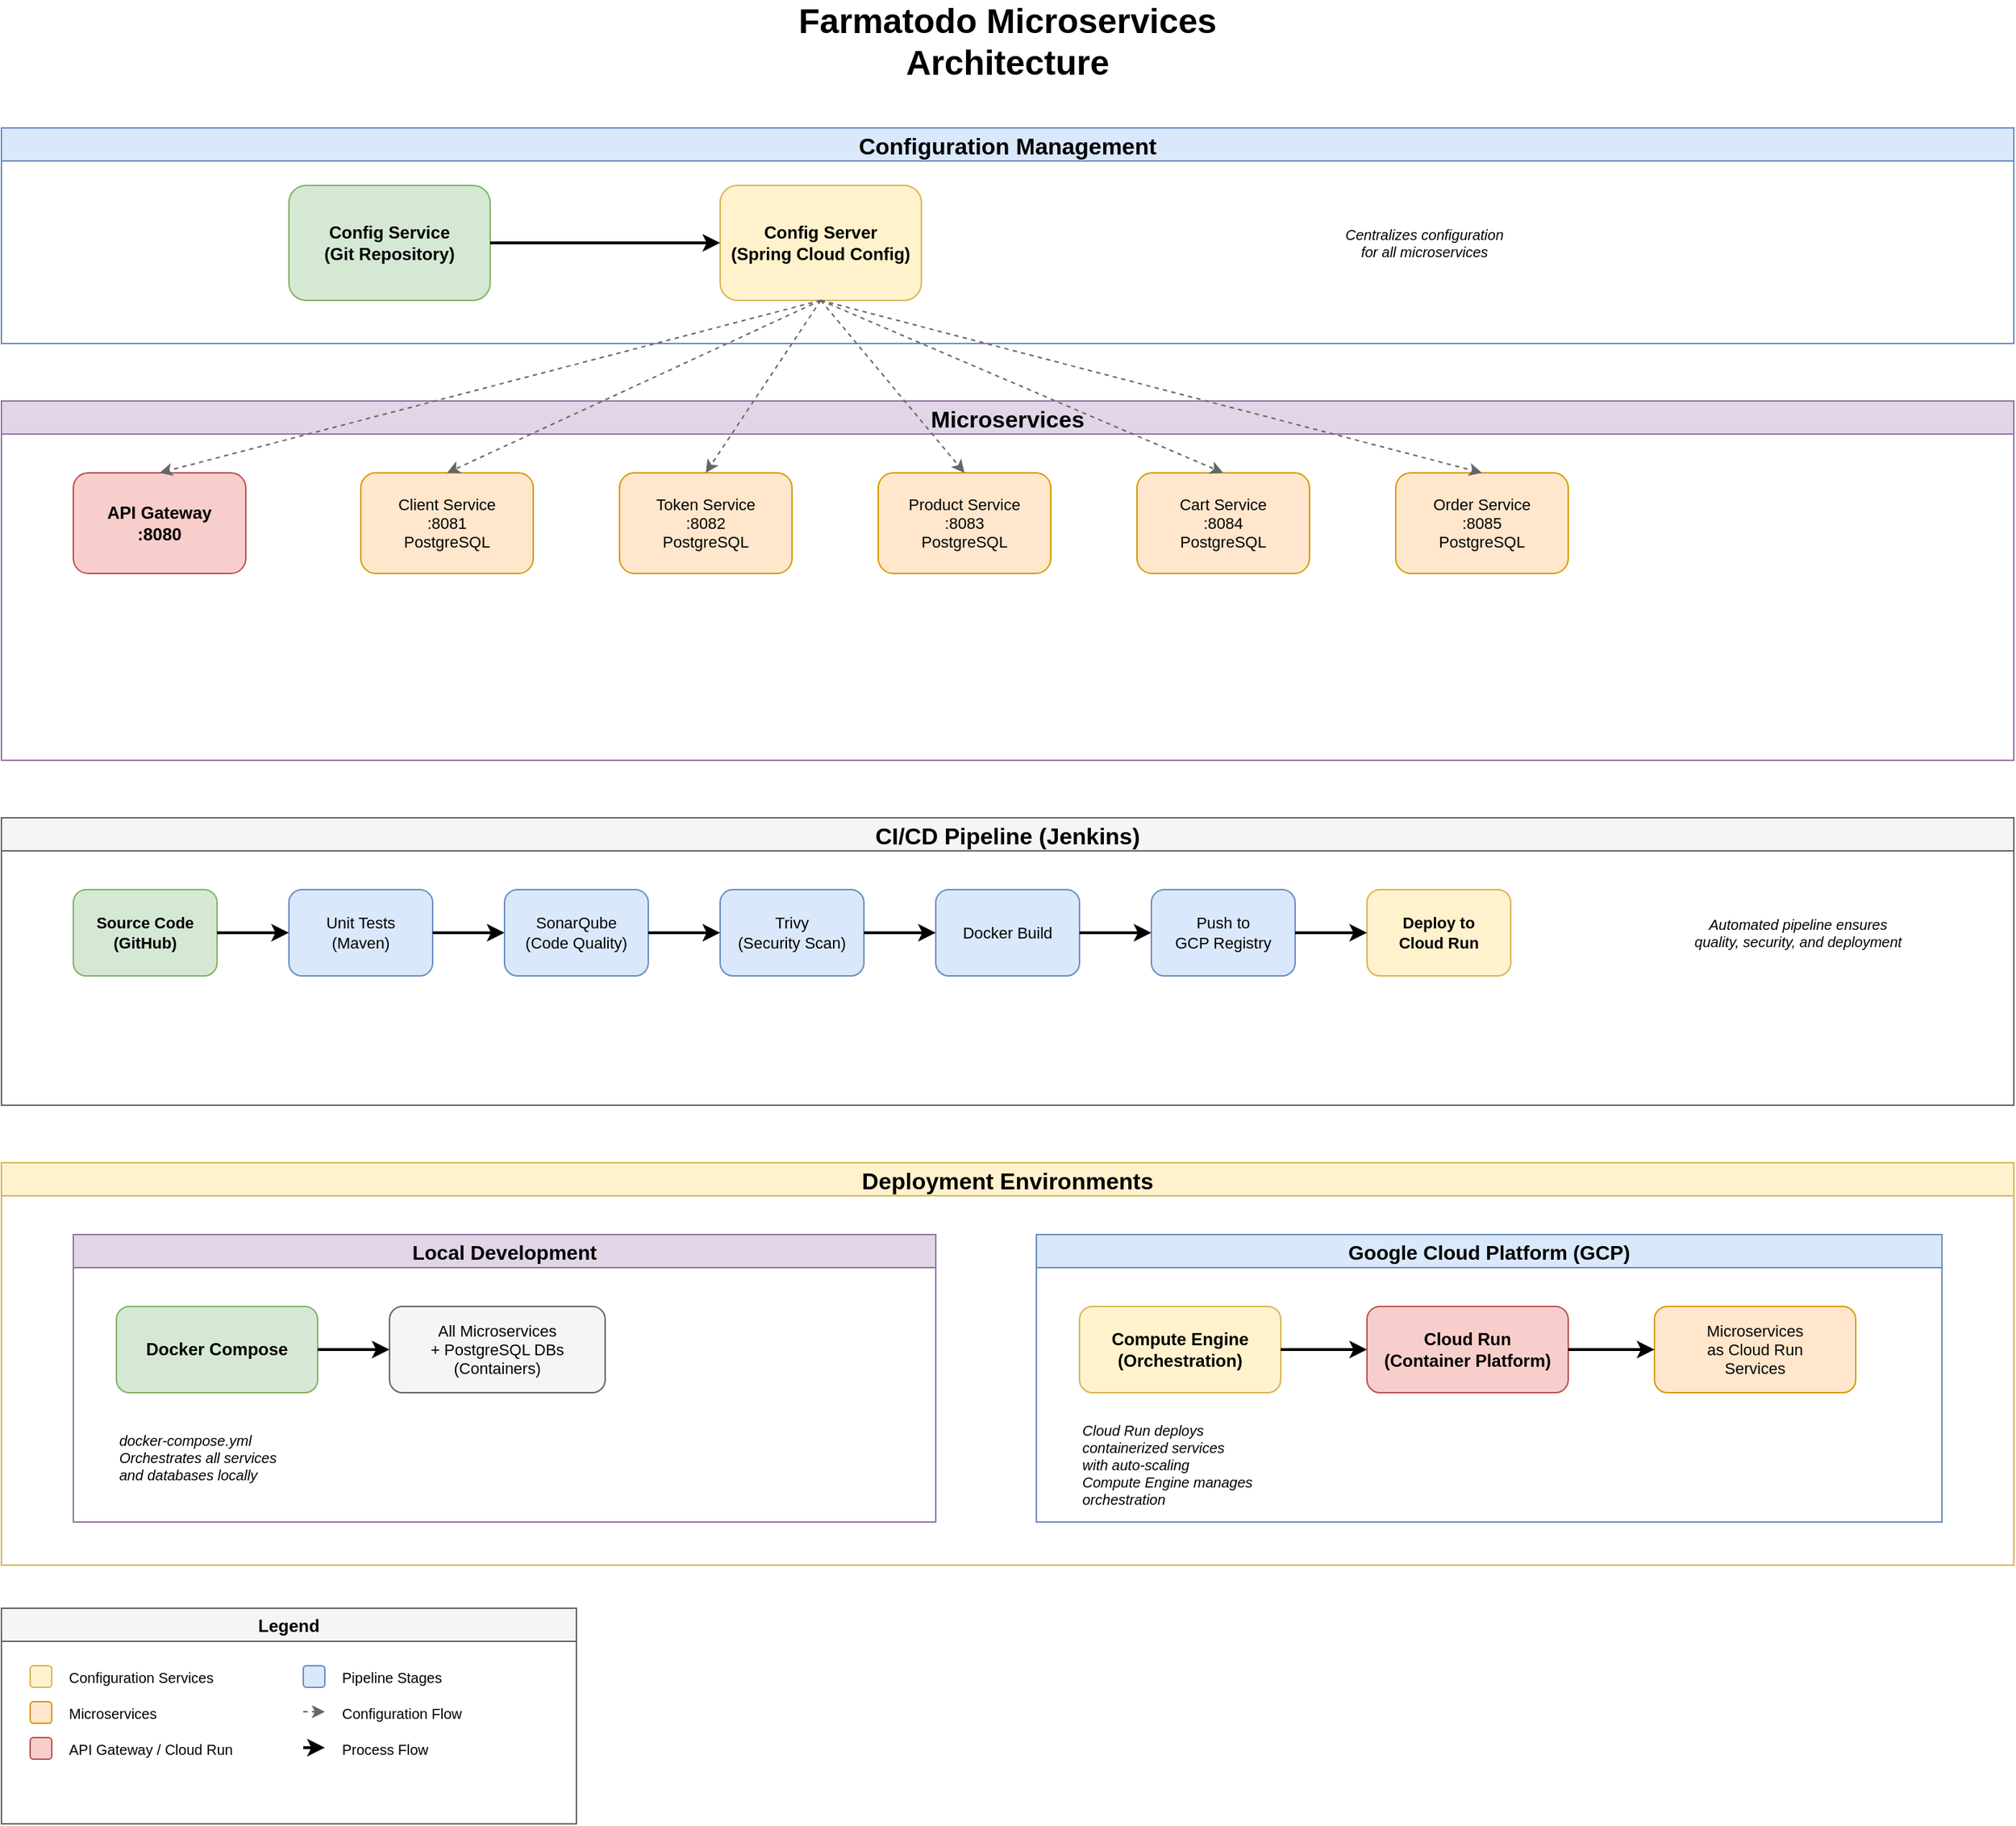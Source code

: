<mxfile version="22.0.0">
  <diagram name="Farmatodo Architecture" id="architecture">
    <mxGraphModel dx="1422" dy="794" grid="1" gridSize="10" guides="1" tooltips="1" connect="1" arrows="1" fold="1" page="1" pageScale="1" pageWidth="1600" pageHeight="1200" math="0" shadow="0">
      <root>
        <mxCell id="0"/>
        <mxCell id="1" parent="0"/>

        <!-- Title -->
        <mxCell id="title" value="Farmatodo Microservices Architecture" style="text;html=1;strokeColor=none;fillColor=none;align=center;verticalAlign=middle;whiteSpace=wrap;rounded=0;fontSize=24;fontStyle=1" vertex="1" parent="1">
          <mxGeometry x="600" y="20" width="400" height="40" as="geometry"/>
        </mxCell>

        <!-- Config Service Layer -->
        <mxCell id="config-layer" value="Configuration Management" style="swimlane;fontSize=16;fontStyle=1;fillColor=#dae8fc;strokeColor=#6c8ebf;" vertex="1" parent="1">
          <mxGeometry x="100" y="100" width="1400" height="150" as="geometry"/>
        </mxCell>

        <mxCell id="config-service" value="Config Service&lt;br&gt;(Git Repository)" style="rounded=1;whiteSpace=wrap;html=1;fillColor=#d5e8d4;strokeColor=#82b366;fontSize=12;fontStyle=1" vertex="1" parent="config-layer">
          <mxGeometry x="200" y="40" width="140" height="80" as="geometry"/>
        </mxCell>

        <mxCell id="config-server" value="Config Server&lt;br&gt;(Spring Cloud Config)" style="rounded=1;whiteSpace=wrap;html=1;fillColor=#fff2cc;strokeColor=#d6b656;fontSize=12;fontStyle=1" vertex="1" parent="config-layer">
          <mxGeometry x="500" y="40" width="140" height="80" as="geometry"/>
        </mxCell>

        <mxCell id="config-connection" value="" style="endArrow=classic;html=1;rounded=0;exitX=1;exitY=0.5;exitDx=0;exitDy=0;entryX=0;entryY=0.5;entryDx=0;entryDy=0;strokeWidth=2;" edge="1" parent="config-layer" source="config-service" target="config-server">
          <mxGeometry width="50" height="50" relative="1" as="geometry">
            <mxPoint x="600" y="200" as="sourcePoint"/>
            <mxPoint x="650" y="150" as="targetPoint"/>
          </mxGeometry>
        </mxCell>

        <mxCell id="config-note" value="Centralizes configuration&lt;br&gt;for all microservices" style="text;html=1;strokeColor=none;fillColor=none;align=center;verticalAlign=middle;whiteSpace=wrap;rounded=0;fontSize=10;fontStyle=2" vertex="1" parent="config-layer">
          <mxGeometry x="900" y="50" width="180" height="60" as="geometry"/>
        </mxCell>

        <!-- Microservices Layer -->
        <mxCell id="microservices-layer" value="Microservices" style="swimlane;fontSize=16;fontStyle=1;fillColor=#e1d5e7;strokeColor=#9673a6;" vertex="1" parent="1">
          <mxGeometry x="100" y="290" width="1400" height="250" as="geometry"/>
        </mxCell>

        <mxCell id="api-gateway" value="API Gateway&lt;br&gt;:8080" style="rounded=1;whiteSpace=wrap;html=1;fillColor=#f8cecc;strokeColor=#b85450;fontSize=12;fontStyle=1" vertex="1" parent="microservices-layer">
          <mxGeometry x="50" y="50" width="120" height="70" as="geometry"/>
        </mxCell>

        <mxCell id="client-service" value="Client Service&lt;br&gt;:8081&lt;br&gt;PostgreSQL" style="rounded=1;whiteSpace=wrap;html=1;fillColor=#ffe6cc;strokeColor=#d79b00;fontSize=11" vertex="1" parent="microservices-layer">
          <mxGeometry x="250" y="50" width="120" height="70" as="geometry"/>
        </mxCell>

        <mxCell id="token-service" value="Token Service&lt;br&gt;:8082&lt;br&gt;PostgreSQL" style="rounded=1;whiteSpace=wrap;html=1;fillColor=#ffe6cc;strokeColor=#d79b00;fontSize=11" vertex="1" parent="microservices-layer">
          <mxGeometry x="430" y="50" width="120" height="70" as="geometry"/>
        </mxCell>

        <mxCell id="product-service" value="Product Service&lt;br&gt;:8083&lt;br&gt;PostgreSQL" style="rounded=1;whiteSpace=wrap;html=1;fillColor=#ffe6cc;strokeColor=#d79b00;fontSize=11" vertex="1" parent="microservices-layer">
          <mxGeometry x="610" y="50" width="120" height="70" as="geometry"/>
        </mxCell>

        <mxCell id="cart-service" value="Cart Service&lt;br&gt;:8084&lt;br&gt;PostgreSQL" style="rounded=1;whiteSpace=wrap;html=1;fillColor=#ffe6cc;strokeColor=#d79b00;fontSize=11" vertex="1" parent="microservices-layer">
          <mxGeometry x="790" y="50" width="120" height="70" as="geometry"/>
        </mxCell>

        <mxCell id="order-service" value="Order Service&lt;br&gt;:8085&lt;br&gt;PostgreSQL" style="rounded=1;whiteSpace=wrap;html=1;fillColor=#ffe6cc;strokeColor=#d79b00;fontSize=11" vertex="1" parent="microservices-layer">
          <mxGeometry x="970" y="50" width="120" height="70" as="geometry"/>
        </mxCell>

        <!-- Config connections to microservices -->
        <mxCell id="config-to-gateway" value="" style="endArrow=classic;html=1;rounded=0;exitX=0.5;exitY=1;exitDx=0;exitDy=0;entryX=0.5;entryY=0;entryDx=0;entryDy=0;strokeWidth=1;dashed=1;dashPattern=3 3;strokeColor=#666666;" edge="1" parent="1" source="config-server" target="api-gateway">
          <mxGeometry width="50" height="50" relative="1" as="geometry">
            <mxPoint x="700" y="400" as="sourcePoint"/>
            <mxPoint x="750" y="350" as="targetPoint"/>
          </mxGeometry>
        </mxCell>

        <mxCell id="config-to-client" value="" style="endArrow=classic;html=1;rounded=0;exitX=0.5;exitY=1;exitDx=0;exitDy=0;entryX=0.5;entryY=0;entryDx=0;entryDy=0;strokeWidth=1;dashed=1;dashPattern=3 3;strokeColor=#666666;" edge="1" parent="1" source="config-server" target="client-service">
          <mxGeometry width="50" height="50" relative="1" as="geometry">
            <mxPoint x="700" y="400" as="sourcePoint"/>
            <mxPoint x="750" y="350" as="targetPoint"/>
          </mxGeometry>
        </mxCell>

        <mxCell id="config-to-token" value="" style="endArrow=classic;html=1;rounded=0;exitX=0.5;exitY=1;exitDx=0;exitDy=0;entryX=0.5;entryY=0;entryDx=0;entryDy=0;strokeWidth=1;dashed=1;dashPattern=3 3;strokeColor=#666666;" edge="1" parent="1" source="config-server" target="token-service">
          <mxGeometry width="50" height="50" relative="1" as="geometry">
            <mxPoint x="700" y="400" as="sourcePoint"/>
            <mxPoint x="750" y="350" as="targetPoint"/>
          </mxGeometry>
        </mxCell>

        <mxCell id="config-to-product" value="" style="endArrow=classic;html=1;rounded=0;exitX=0.5;exitY=1;exitDx=0;exitDy=0;entryX=0.5;entryY=0;entryDx=0;entryDy=0;strokeWidth=1;dashed=1;dashPattern=3 3;strokeColor=#666666;" edge="1" parent="1" source="config-server" target="product-service">
          <mxGeometry width="50" height="50" relative="1" as="geometry">
            <mxPoint x="700" y="400" as="sourcePoint"/>
            <mxPoint x="750" y="350" as="targetPoint"/>
          </mxGeometry>
        </mxCell>

        <mxCell id="config-to-cart" value="" style="endArrow=classic;html=1;rounded=0;exitX=0.5;exitY=1;exitDx=0;exitDy=0;entryX=0.5;entryY=0;entryDx=0;entryDy=0;strokeWidth=1;dashed=1;dashPattern=3 3;strokeColor=#666666;" edge="1" parent="1" source="config-server" target="cart-service">
          <mxGeometry width="50" height="50" relative="1" as="geometry">
            <mxPoint x="700" y="400" as="sourcePoint"/>
            <mxPoint x="750" y="350" as="targetPoint"/>
          </mxGeometry>
        </mxCell>

        <mxCell id="config-to-order" value="" style="endArrow=classic;html=1;rounded=0;exitX=0.5;exitY=1;exitDx=0;exitDy=0;entryX=0.5;entryY=0;entryDx=0;entryDy=0;strokeWidth=1;dashed=1;dashPattern=3 3;strokeColor=#666666;" edge="1" parent="1" source="config-server" target="order-service">
          <mxGeometry width="50" height="50" relative="1" as="geometry">
            <mxPoint x="700" y="400" as="sourcePoint"/>
            <mxPoint x="750" y="350" as="targetPoint"/>
          </mxGeometry>
        </mxCell>

        <!-- CI/CD Pipeline -->
        <mxCell id="pipeline-layer" value="CI/CD Pipeline (Jenkins)" style="swimlane;fontSize=16;fontStyle=1;fillColor=#f5f5f5;strokeColor=#666666;" vertex="1" parent="1">
          <mxGeometry x="100" y="580" width="1400" height="200" as="geometry"/>
        </mxCell>

        <mxCell id="source-code" value="Source Code&lt;br&gt;(GitHub)" style="rounded=1;whiteSpace=wrap;html=1;fillColor=#d5e8d4;strokeColor=#82b366;fontSize=11;fontStyle=1" vertex="1" parent="pipeline-layer">
          <mxGeometry x="50" y="50" width="100" height="60" as="geometry"/>
        </mxCell>

        <mxCell id="unit-tests" value="Unit Tests&lt;br&gt;(Maven)" style="rounded=1;whiteSpace=wrap;html=1;fillColor=#dae8fc;strokeColor=#6c8ebf;fontSize=11" vertex="1" parent="pipeline-layer">
          <mxGeometry x="200" y="50" width="100" height="60" as="geometry"/>
        </mxCell>

        <mxCell id="sonarqube" value="SonarQube&lt;br&gt;(Code Quality)" style="rounded=1;whiteSpace=wrap;html=1;fillColor=#dae8fc;strokeColor=#6c8ebf;fontSize=11" vertex="1" parent="pipeline-layer">
          <mxGeometry x="350" y="50" width="100" height="60" as="geometry"/>
        </mxCell>

        <mxCell id="trivy" value="Trivy&lt;br&gt;(Security Scan)" style="rounded=1;whiteSpace=wrap;html=1;fillColor=#dae8fc;strokeColor=#6c8ebf;fontSize=11" vertex="1" parent="pipeline-layer">
          <mxGeometry x="500" y="50" width="100" height="60" as="geometry"/>
        </mxCell>

        <mxCell id="docker-build" value="Docker Build" style="rounded=1;whiteSpace=wrap;html=1;fillColor=#dae8fc;strokeColor=#6c8ebf;fontSize=11" vertex="1" parent="pipeline-layer">
          <mxGeometry x="650" y="50" width="100" height="60" as="geometry"/>
        </mxCell>

        <mxCell id="push-registry" value="Push to&lt;br&gt;GCP Registry" style="rounded=1;whiteSpace=wrap;html=1;fillColor=#dae8fc;strokeColor=#6c8ebf;fontSize=11" vertex="1" parent="pipeline-layer">
          <mxGeometry x="800" y="50" width="100" height="60" as="geometry"/>
        </mxCell>

        <mxCell id="deploy-gcp" value="Deploy to&lt;br&gt;Cloud Run" style="rounded=1;whiteSpace=wrap;html=1;fillColor=#fff2cc;strokeColor=#d6b656;fontSize=11;fontStyle=1" vertex="1" parent="pipeline-layer">
          <mxGeometry x="950" y="50" width="100" height="60" as="geometry"/>
        </mxCell>

        <!-- Pipeline flow arrows -->
        <mxCell id="flow1" value="" style="endArrow=classic;html=1;rounded=0;exitX=1;exitY=0.5;exitDx=0;exitDy=0;entryX=0;entryY=0.5;entryDx=0;entryDy=0;strokeWidth=2;" edge="1" parent="pipeline-layer" source="source-code" target="unit-tests">
          <mxGeometry width="50" height="50" relative="1" as="geometry">
            <mxPoint x="600" y="150" as="sourcePoint"/>
            <mxPoint x="650" y="100" as="targetPoint"/>
          </mxGeometry>
        </mxCell>

        <mxCell id="flow2" value="" style="endArrow=classic;html=1;rounded=0;exitX=1;exitY=0.5;exitDx=0;exitDy=0;entryX=0;entryY=0.5;entryDx=0;entryDy=0;strokeWidth=2;" edge="1" parent="pipeline-layer" source="unit-tests" target="sonarqube">
          <mxGeometry width="50" height="50" relative="1" as="geometry">
            <mxPoint x="600" y="150" as="sourcePoint"/>
            <mxPoint x="650" y="100" as="targetPoint"/>
          </mxGeometry>
        </mxCell>

        <mxCell id="flow3" value="" style="endArrow=classic;html=1;rounded=0;exitX=1;exitY=0.5;exitDx=0;exitDy=0;entryX=0;entryY=0.5;entryDx=0;entryDy=0;strokeWidth=2;" edge="1" parent="pipeline-layer" source="sonarqube" target="trivy">
          <mxGeometry width="50" height="50" relative="1" as="geometry">
            <mxPoint x="600" y="150" as="sourcePoint"/>
            <mxPoint x="650" y="100" as="targetPoint"/>
          </mxGeometry>
        </mxCell>

        <mxCell id="flow4" value="" style="endArrow=classic;html=1;rounded=0;exitX=1;exitY=0.5;exitDx=0;exitDy=0;entryX=0;entryY=0.5;entryDx=0;entryDy=0;strokeWidth=2;" edge="1" parent="pipeline-layer" source="trivy" target="docker-build">
          <mxGeometry width="50" height="50" relative="1" as="geometry">
            <mxPoint x="600" y="150" as="sourcePoint"/>
            <mxPoint x="650" y="100" as="targetPoint"/>
          </mxGeometry>
        </mxCell>

        <mxCell id="flow5" value="" style="endArrow=classic;html=1;rounded=0;exitX=1;exitY=0.5;exitDx=0;exitDy=0;entryX=0;entryY=0.5;entryDx=0;entryDy=0;strokeWidth=2;" edge="1" parent="pipeline-layer" source="docker-build" target="push-registry">
          <mxGeometry width="50" height="50" relative="1" as="geometry">
            <mxPoint x="600" y="150" as="sourcePoint"/>
            <mxPoint x="650" y="100" as="targetPoint"/>
          </mxGeometry>
        </mxCell>

        <mxCell id="flow6" value="" style="endArrow=classic;html=1;rounded=0;exitX=1;exitY=0.5;exitDx=0;exitDy=0;entryX=0;entryY=0.5;entryDx=0;entryDy=0;strokeWidth=2;" edge="1" parent="pipeline-layer" source="push-registry" target="deploy-gcp">
          <mxGeometry width="50" height="50" relative="1" as="geometry">
            <mxPoint x="600" y="150" as="sourcePoint"/>
            <mxPoint x="650" y="100" as="targetPoint"/>
          </mxGeometry>
        </mxCell>

        <mxCell id="pipeline-note" value="Automated pipeline ensures&lt;br&gt;quality, security, and deployment" style="text;html=1;strokeColor=none;fillColor=none;align=center;verticalAlign=middle;whiteSpace=wrap;rounded=0;fontSize=10;fontStyle=2" vertex="1" parent="pipeline-layer">
          <mxGeometry x="1150" y="60" width="200" height="40" as="geometry"/>
        </mxCell>

        <!-- Deployment Environments -->
        <mxCell id="deployment-layer" value="Deployment Environments" style="swimlane;fontSize=16;fontStyle=1;fillColor=#fff2cc;strokeColor=#d6b656;" vertex="1" parent="1">
          <mxGeometry x="100" y="820" width="1400" height="280" as="geometry"/>
        </mxCell>

        <!-- Local Environment -->
        <mxCell id="local-env" value="Local Development" style="swimlane;fontSize=14;fontStyle=1;fillColor=#e1d5e7;strokeColor=#9673a6;" vertex="1" parent="deployment-layer">
          <mxGeometry x="50" y="50" width="600" height="200" as="geometry"/>
        </mxCell>

        <mxCell id="docker-compose" value="Docker Compose" style="rounded=1;whiteSpace=wrap;html=1;fillColor=#d5e8d4;strokeColor=#82b366;fontSize=12;fontStyle=1" vertex="1" parent="local-env">
          <mxGeometry x="30" y="50" width="140" height="60" as="geometry"/>
        </mxCell>

        <mxCell id="local-containers" value="All Microservices&lt;br&gt;+ PostgreSQL DBs&lt;br&gt;(Containers)" style="rounded=1;whiteSpace=wrap;html=1;fillColor=#f5f5f5;strokeColor=#666666;fontSize=11" vertex="1" parent="local-env">
          <mxGeometry x="220" y="50" width="150" height="60" as="geometry"/>
        </mxCell>

        <mxCell id="local-flow" value="" style="endArrow=classic;html=1;rounded=0;exitX=1;exitY=0.5;exitDx=0;exitDy=0;entryX=0;entryY=0.5;entryDx=0;entryDy=0;strokeWidth=2;" edge="1" parent="local-env" source="docker-compose" target="local-containers">
          <mxGeometry width="50" height="50" relative="1" as="geometry">
            <mxPoint x="200" y="150" as="sourcePoint"/>
            <mxPoint x="250" y="100" as="targetPoint"/>
          </mxGeometry>
        </mxCell>

        <mxCell id="local-note" value="docker-compose.yml&lt;br&gt;Orchestrates all services&lt;br&gt;and databases locally" style="text;html=1;strokeColor=none;fillColor=none;align=left;verticalAlign=middle;whiteSpace=wrap;rounded=0;fontSize=10;fontStyle=2" vertex="1" parent="local-env">
          <mxGeometry x="30" y="130" width="160" height="50" as="geometry"/>
        </mxCell>

        <!-- Cloud Environment -->
        <mxCell id="cloud-env" value="Google Cloud Platform (GCP)" style="swimlane;fontSize=14;fontStyle=1;fillColor=#dae8fc;strokeColor=#6c8ebf;" vertex="1" parent="deployment-layer">
          <mxGeometry x="720" y="50" width="630" height="200" as="geometry"/>
        </mxCell>

        <mxCell id="compute-engine" value="Compute Engine&lt;br&gt;(Orchestration)" style="rounded=1;whiteSpace=wrap;html=1;fillColor=#fff2cc;strokeColor=#d6b656;fontSize=12;fontStyle=1" vertex="1" parent="cloud-env">
          <mxGeometry x="30" y="50" width="140" height="60" as="geometry"/>
        </mxCell>

        <mxCell id="cloud-run" value="Cloud Run&lt;br&gt;(Container Platform)" style="rounded=1;whiteSpace=wrap;html=1;fillColor=#f8cecc;strokeColor=#b85450;fontSize=12;fontStyle=1" vertex="1" parent="cloud-env">
          <mxGeometry x="230" y="50" width="140" height="60" as="geometry"/>
        </mxCell>

        <mxCell id="cloud-services" value="Microservices&lt;br&gt;as Cloud Run&lt;br&gt;Services" style="rounded=1;whiteSpace=wrap;html=1;fillColor=#ffe6cc;strokeColor=#d79b00;fontSize=11" vertex="1" parent="cloud-env">
          <mxGeometry x="430" y="50" width="140" height="60" as="geometry"/>
        </mxCell>

        <mxCell id="cloud-flow1" value="" style="endArrow=classic;html=1;rounded=0;exitX=1;exitY=0.5;exitDx=0;exitDy=0;entryX=0;entryY=0.5;entryDx=0;entryDy=0;strokeWidth=2;" edge="1" parent="cloud-env" source="compute-engine" target="cloud-run">
          <mxGeometry width="50" height="50" relative="1" as="geometry">
            <mxPoint x="200" y="150" as="sourcePoint"/>
            <mxPoint x="250" y="100" as="targetPoint"/>
          </mxGeometry>
        </mxCell>

        <mxCell id="cloud-flow2" value="" style="endArrow=classic;html=1;rounded=0;exitX=1;exitY=0.5;exitDx=0;exitDy=0;entryX=0;entryY=0.5;entryDx=0;entryDy=0;strokeWidth=2;" edge="1" parent="cloud-env" source="cloud-run" target="cloud-services">
          <mxGeometry width="50" height="50" relative="1" as="geometry">
            <mxPoint x="200" y="150" as="sourcePoint"/>
            <mxPoint x="250" y="100" as="targetPoint"/>
          </mxGeometry>
        </mxCell>

        <mxCell id="cloud-note" value="Cloud Run deploys&lt;br&gt;containerized services&lt;br&gt;with auto-scaling&lt;br&gt;Compute Engine manages&lt;br&gt;orchestration" style="text;html=1;strokeColor=none;fillColor=none;align=left;verticalAlign=middle;whiteSpace=wrap;rounded=0;fontSize=10;fontStyle=2" vertex="1" parent="cloud-env">
          <mxGeometry x="30" y="130" width="160" height="60" as="geometry"/>
        </mxCell>

        <!-- Legend -->
        <mxCell id="legend" value="Legend" style="swimlane;fontSize=12;fontStyle=1;fillColor=#f5f5f5;strokeColor=#666666;" vertex="1" parent="1">
          <mxGeometry x="100" y="1130" width="400" height="150" as="geometry"/>
        </mxCell>

        <mxCell id="legend-config" value="" style="rounded=1;whiteSpace=wrap;html=1;fillColor=#fff2cc;strokeColor=#d6b656;fontSize=10" vertex="1" parent="legend">
          <mxGeometry x="20" y="40" width="15" height="15" as="geometry"/>
        </mxCell>
        <mxCell id="legend-config-text" value="Configuration Services" style="text;html=1;strokeColor=none;fillColor=none;align=left;verticalAlign=middle;whiteSpace=wrap;rounded=0;fontSize=10" vertex="1" parent="legend">
          <mxGeometry x="45" y="35" width="150" height="25" as="geometry"/>
        </mxCell>

        <mxCell id="legend-micro" value="" style="rounded=1;whiteSpace=wrap;html=1;fillColor=#ffe6cc;strokeColor=#d79b00;fontSize=10" vertex="1" parent="legend">
          <mxGeometry x="20" y="65" width="15" height="15" as="geometry"/>
        </mxCell>
        <mxCell id="legend-micro-text" value="Microservices" style="text;html=1;strokeColor=none;fillColor=none;align=left;verticalAlign=middle;whiteSpace=wrap;rounded=0;fontSize=10" vertex="1" parent="legend">
          <mxGeometry x="45" y="60" width="150" height="25" as="geometry"/>
        </mxCell>

        <mxCell id="legend-gateway" value="" style="rounded=1;whiteSpace=wrap;html=1;fillColor=#f8cecc;strokeColor=#b85450;fontSize=10" vertex="1" parent="legend">
          <mxGeometry x="20" y="90" width="15" height="15" as="geometry"/>
        </mxCell>
        <mxCell id="legend-gateway-text" value="API Gateway / Cloud Run" style="text;html=1;strokeColor=none;fillColor=none;align=left;verticalAlign=middle;whiteSpace=wrap;rounded=0;fontSize=10" vertex="1" parent="legend">
          <mxGeometry x="45" y="85" width="150" height="25" as="geometry"/>
        </mxCell>

        <mxCell id="legend-pipeline" value="" style="rounded=1;whiteSpace=wrap;html=1;fillColor=#dae8fc;strokeColor=#6c8ebf;fontSize=10" vertex="1" parent="legend">
          <mxGeometry x="210" y="40" width="15" height="15" as="geometry"/>
        </mxCell>
        <mxCell id="legend-pipeline-text" value="Pipeline Stages" style="text;html=1;strokeColor=none;fillColor=none;align=left;verticalAlign=middle;whiteSpace=wrap;rounded=0;fontSize=10" vertex="1" parent="legend">
          <mxGeometry x="235" y="35" width="150" height="25" as="geometry"/>
        </mxCell>

        <mxCell id="legend-dashed" value="" style="endArrow=classic;html=1;rounded=0;strokeWidth=1;dashed=1;dashPattern=3 3;strokeColor=#666666;" edge="1" parent="legend">
          <mxGeometry width="50" height="50" relative="1" as="geometry">
            <mxPoint x="210" y="72" as="sourcePoint"/>
            <mxPoint x="225" y="72" as="targetPoint"/>
          </mxGeometry>
        </mxCell>
        <mxCell id="legend-dashed-text" value="Configuration Flow" style="text;html=1;strokeColor=none;fillColor=none;align=left;verticalAlign=middle;whiteSpace=wrap;rounded=0;fontSize=10" vertex="1" parent="legend">
          <mxGeometry x="235" y="60" width="150" height="25" as="geometry"/>
        </mxCell>

        <mxCell id="legend-solid" value="" style="endArrow=classic;html=1;rounded=0;strokeWidth=2;" edge="1" parent="legend">
          <mxGeometry width="50" height="50" relative="1" as="geometry">
            <mxPoint x="210" y="97" as="sourcePoint"/>
            <mxPoint x="225" y="97" as="targetPoint"/>
          </mxGeometry>
        </mxCell>
        <mxCell id="legend-solid-text" value="Process Flow" style="text;html=1;strokeColor=none;fillColor=none;align=left;verticalAlign=middle;whiteSpace=wrap;rounded=0;fontSize=10" vertex="1" parent="legend">
          <mxGeometry x="235" y="85" width="150" height="25" as="geometry"/>
        </mxCell>

      </root>
    </mxGraphModel>
  </diagram>
</mxfile>